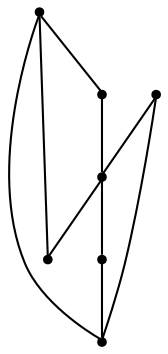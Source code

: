 graph {
  node [shape=point,comment="{\"directed\":false,\"doi\":\"10.1007/978-3-031-22203-0_13\",\"figure\":\"1 (1)\"}"]

  v0 [pos="645.273626839202,233.73435108284934"]
  v1 [pos="637.4973992389254,501.81551053288405"]
  v2 [pos="701.653470741618,434.8974060052518"]
  v3 [pos="697.1194257945044,295.6852436508013"]
  v4 [pos="579.4464517194086,301.8695230090718"]
  v5 [pos="642.5648874221068,366.72077493880556"]
  v6 [pos="587.3852749037387,435.85172928205657"]

  v0 -- v1 [id="-1",pos="645.273626839202,233.73435108284934 530.2970083368548,250.02842906713215 499.69212545831584,311.23741286428725 499.2587385974958,371.14205522917564 498.8294849838261,431.0466975940641 528.5675623465161,489.65531261040394 637.4973992389254,501.81551053288405"]
  v4 -- v5 [id="-2",pos="579.4464517194086,301.8695230090718 642.5648874221068,366.72077493880556 642.5648874221068,366.72077493880556 642.5648874221068,366.72077493880556"]
  v6 -- v5 [id="-7",pos="587.3852749037387,435.85172928205657 642.5648874221068,366.72077493880556 642.5648874221068,366.72077493880556 642.5648874221068,366.72077493880556"]
  v6 -- v1 [id="-8",pos="587.3852749037387,435.85172928205657 637.4973992389254,501.81551053288405 637.4973992389254,501.81551053288405 637.4973992389254,501.81551053288405"]
  v2 -- v1 [id="-10",pos="701.653470741618,434.8974060052518 637.4973992389254,501.81551053288405 637.4973992389254,501.81551053288405 637.4973992389254,501.81551053288405"]
  v0 -- v4 [id="-29",pos="645.273626839202,233.73435108284934 579.4464517194086,301.8695230090718 579.4464517194086,301.8695230090718 579.4464517194086,301.8695230090718"]
  v0 -- v3 [id="-30",pos="645.273626839202,233.73435108284934 697.1194257945044,295.6852436508013 697.1194257945044,295.6852436508013 697.1194257945044,295.6852436508013"]
  v5 -- v2 [id="-34",pos="642.5648874221068,366.72077493880556 701.653470741618,434.8974060052518 701.653470741618,434.8974060052518 701.653470741618,434.8974060052518"]
  v5 -- v3 [id="-35",pos="642.5648874221068,366.72077493880556 697.1194257945044,295.6852436508013 697.1194257945044,295.6852436508013 697.1194257945044,295.6852436508013"]
}